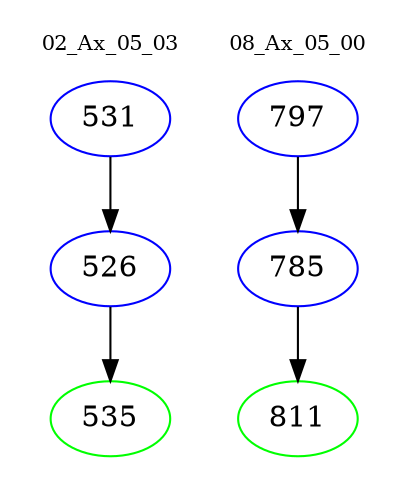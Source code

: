 digraph{
subgraph cluster_0 {
color = white
label = "02_Ax_05_03";
fontsize=10;
T0_531 [label="531", color="blue"]
T0_531 -> T0_526 [color="black"]
T0_526 [label="526", color="blue"]
T0_526 -> T0_535 [color="black"]
T0_535 [label="535", color="green"]
}
subgraph cluster_1 {
color = white
label = "08_Ax_05_00";
fontsize=10;
T1_797 [label="797", color="blue"]
T1_797 -> T1_785 [color="black"]
T1_785 [label="785", color="blue"]
T1_785 -> T1_811 [color="black"]
T1_811 [label="811", color="green"]
}
}
